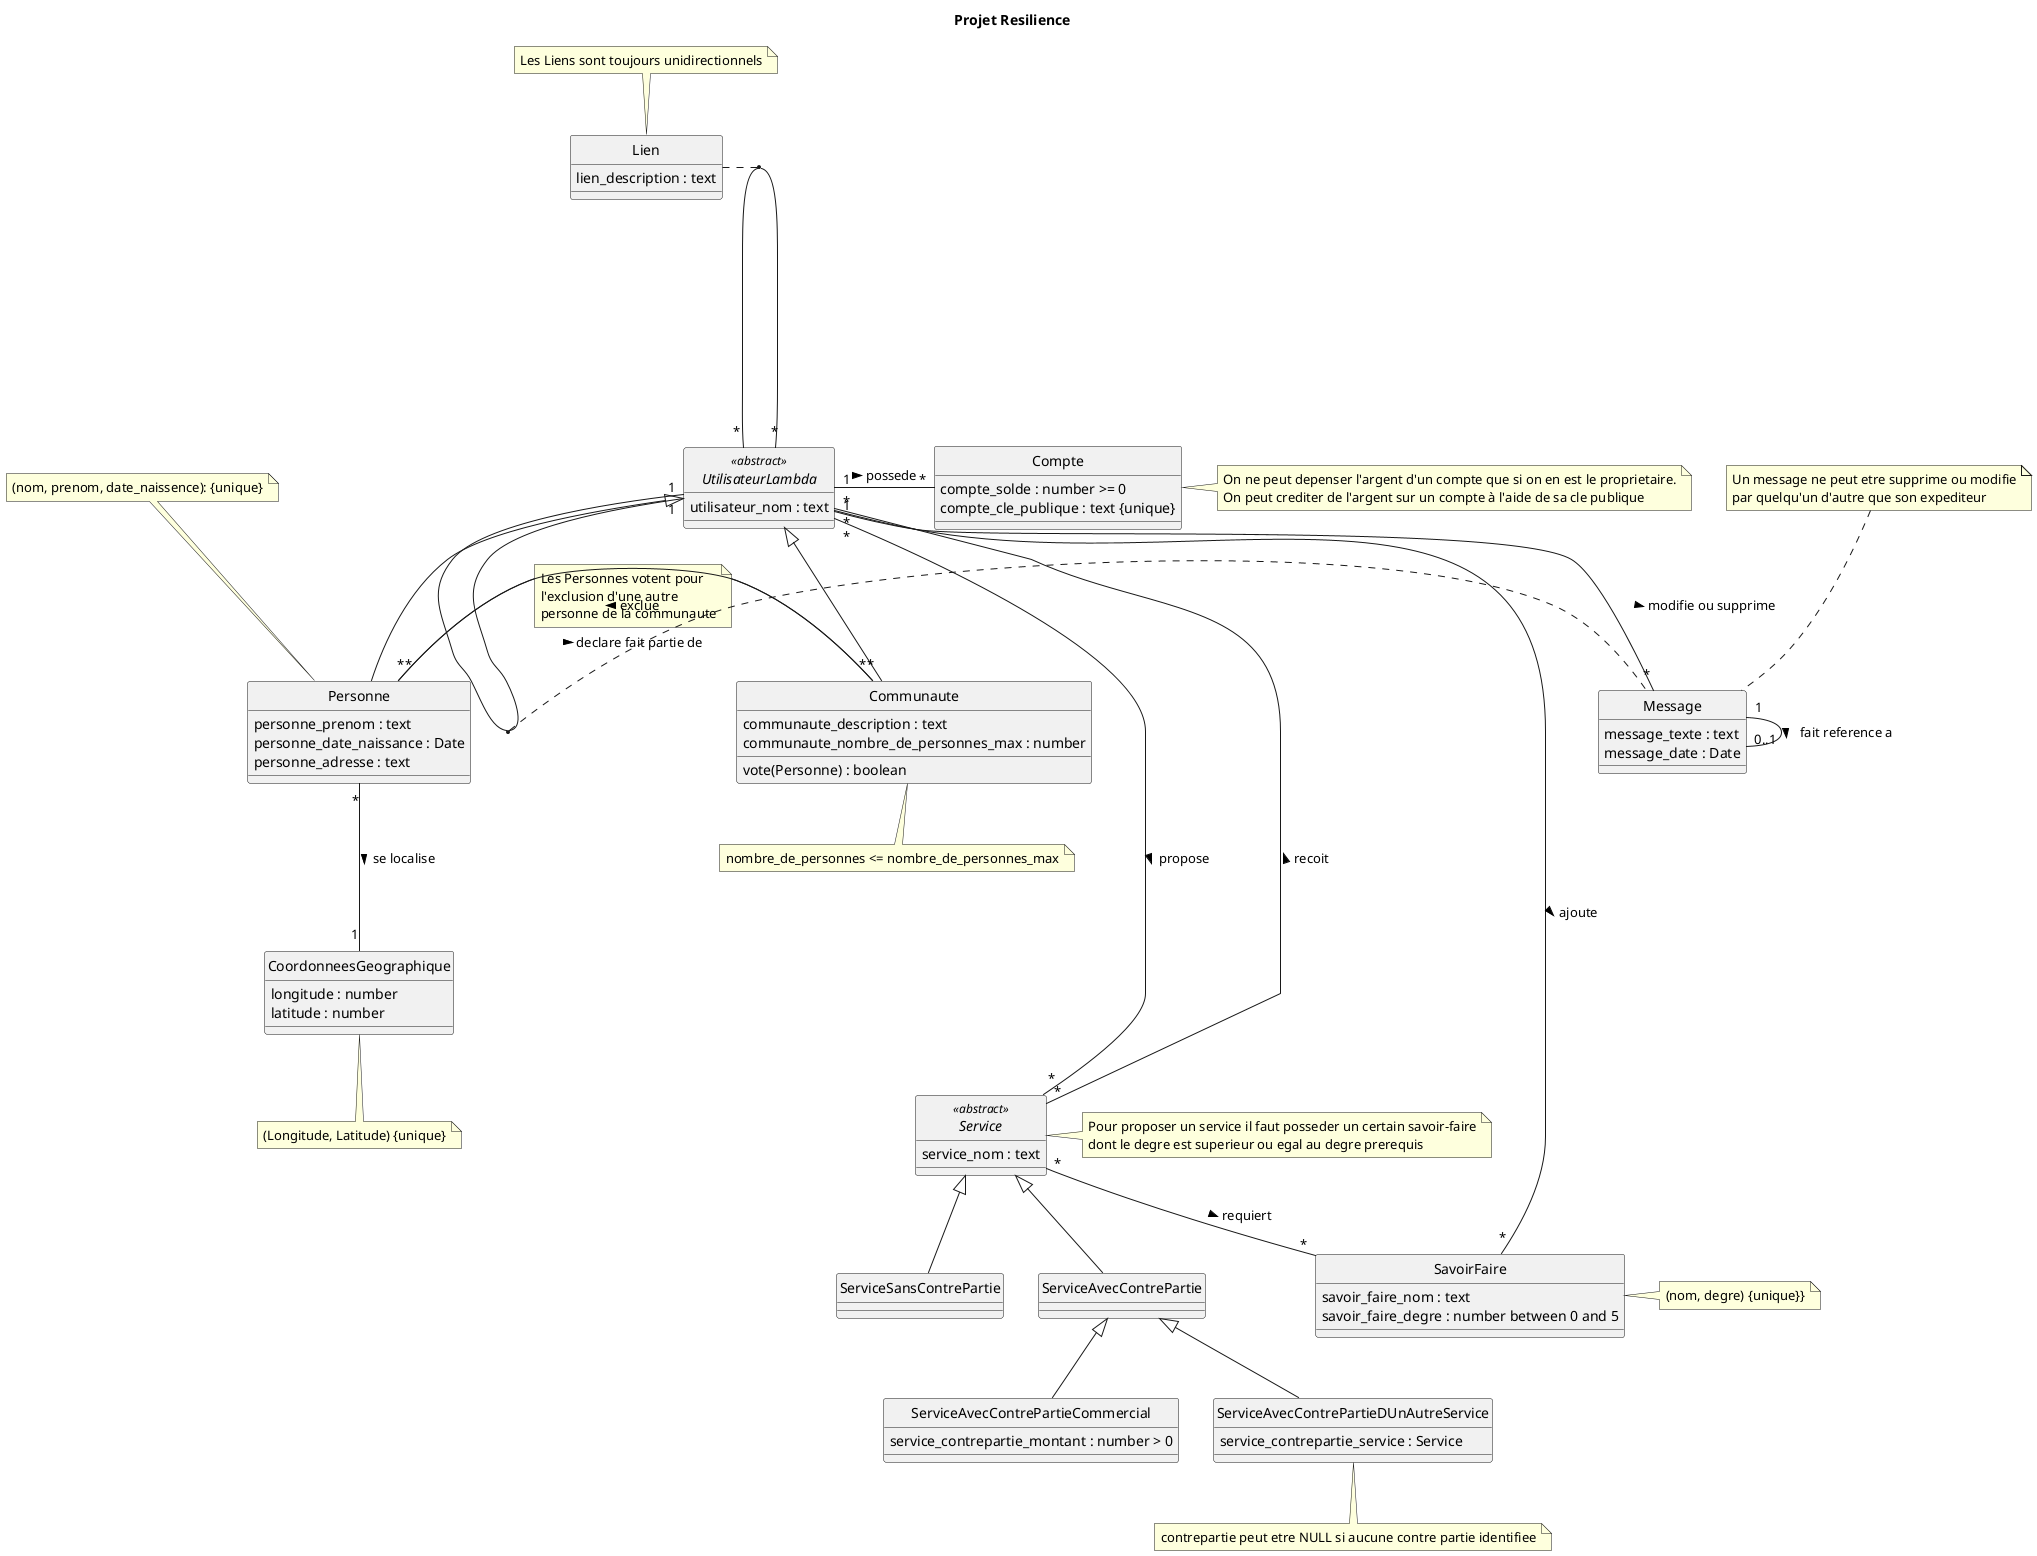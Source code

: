 @startuml

title Projet Resilience

hide circle

class Personne{
  personne_prenom : text
  personne_date_naissance : Date
  personne_adresse : text
}
note top: (nom, prenom, date_naissence): {unique}

class Communaute{
  communaute_description : text
  communaute_nombre_de_personnes_max : number
  vote(Personne) : boolean
}
note bottom: nombre_de_personnes <= nombre_de_personnes_max

class Lien{
  lien_description : text
}
note top: Les Liens sont toujours unidirectionnels

class SavoirFaire {
  savoir_faire_nom : text
  savoir_faire_degre : number between 0 and 5
}
note right: (nom, degre) {unique}}

abstract class Service <<abstract>>{
 service_nom : text
}
note right: Pour proposer un service il faut posseder un certain savoir-faire\ndont le degre est superieur ou egal au degre prerequis

class ServiceSansContrePartie{
}

class ServiceAvecContrePartie{

}

class ServiceAvecContrePartieCommercial{
  service_contrepartie_montant : number > 0
}

class ServiceAvecContrePartieDUnAutreService{
  service_contrepartie_service : Service
}
note bottom: contrepartie peut etre NULL si aucune contre partie identifiee

class Message{
  message_texte : text
  message_date : Date
}
note top: Un message ne peut etre supprime ou modifie\npar quelqu'un d'autre que son expediteur

class Compte{
  compte_solde : number >= 0
  compte_cle_publique : text {unique}
}
note right: On ne peut depenser l'argent d'un compte que si on en est le proprietaire.\nOn peut crediter de l'argent sur un compte à l'aide de sa cle publique

class CoordonneesGeographique{
  longitude : number
  latitude : number
}
note bottom : (Longitude, Latitude) {unique}

abstract class UtilisateurLambda <<abstract>>{
  utilisateur_nom : text
}

UtilisateurLambda <|-- Personne
UtilisateurLambda <|-- Communaute

UtilisateurLambda "*" ----- "*" UtilisateurLambda
(UtilisateurLambda, UtilisateurLambda) . Lien

Personne "*" -- "*" Communaute : > declare fait partie de
note top on link :  Les Personnes votent pour\nl'exclusion d'une autre\npersonne de la communaute

Communaute "*" -  "*" Personne : > exclue

UtilisateurLambda "*" -- "*" SavoirFaire : > ajoute

UtilisateurLambda "*" ---- "*" Service : > propose
Service "*" ----- "*" UtilisateurLambda : > recoit

Service "*" -- "*" SavoirFaire : > requiert

Service <|-- ServiceSansContrePartie
Service <|-- ServiceAvecContrePartie
ServiceAvecContrePartie <|-- ServiceAvecContrePartieCommercial
ServiceAvecContrePartie <|-- ServiceAvecContrePartieDUnAutreService


UtilisateurLambda "1" - "*" Compte : > possede

UtilisateurLambda "1" -- "1" UtilisateurLambda
(UtilisateurLambda, UtilisateurLambda) .. Message

Message "1" -- "0..1" Message : > fait reference a

UtilisateurLambda "1" -- "*" Message : > modifie ou supprime

Personne "*" --- "1"  CoordonneesGeographique: > se localise

@enduml
